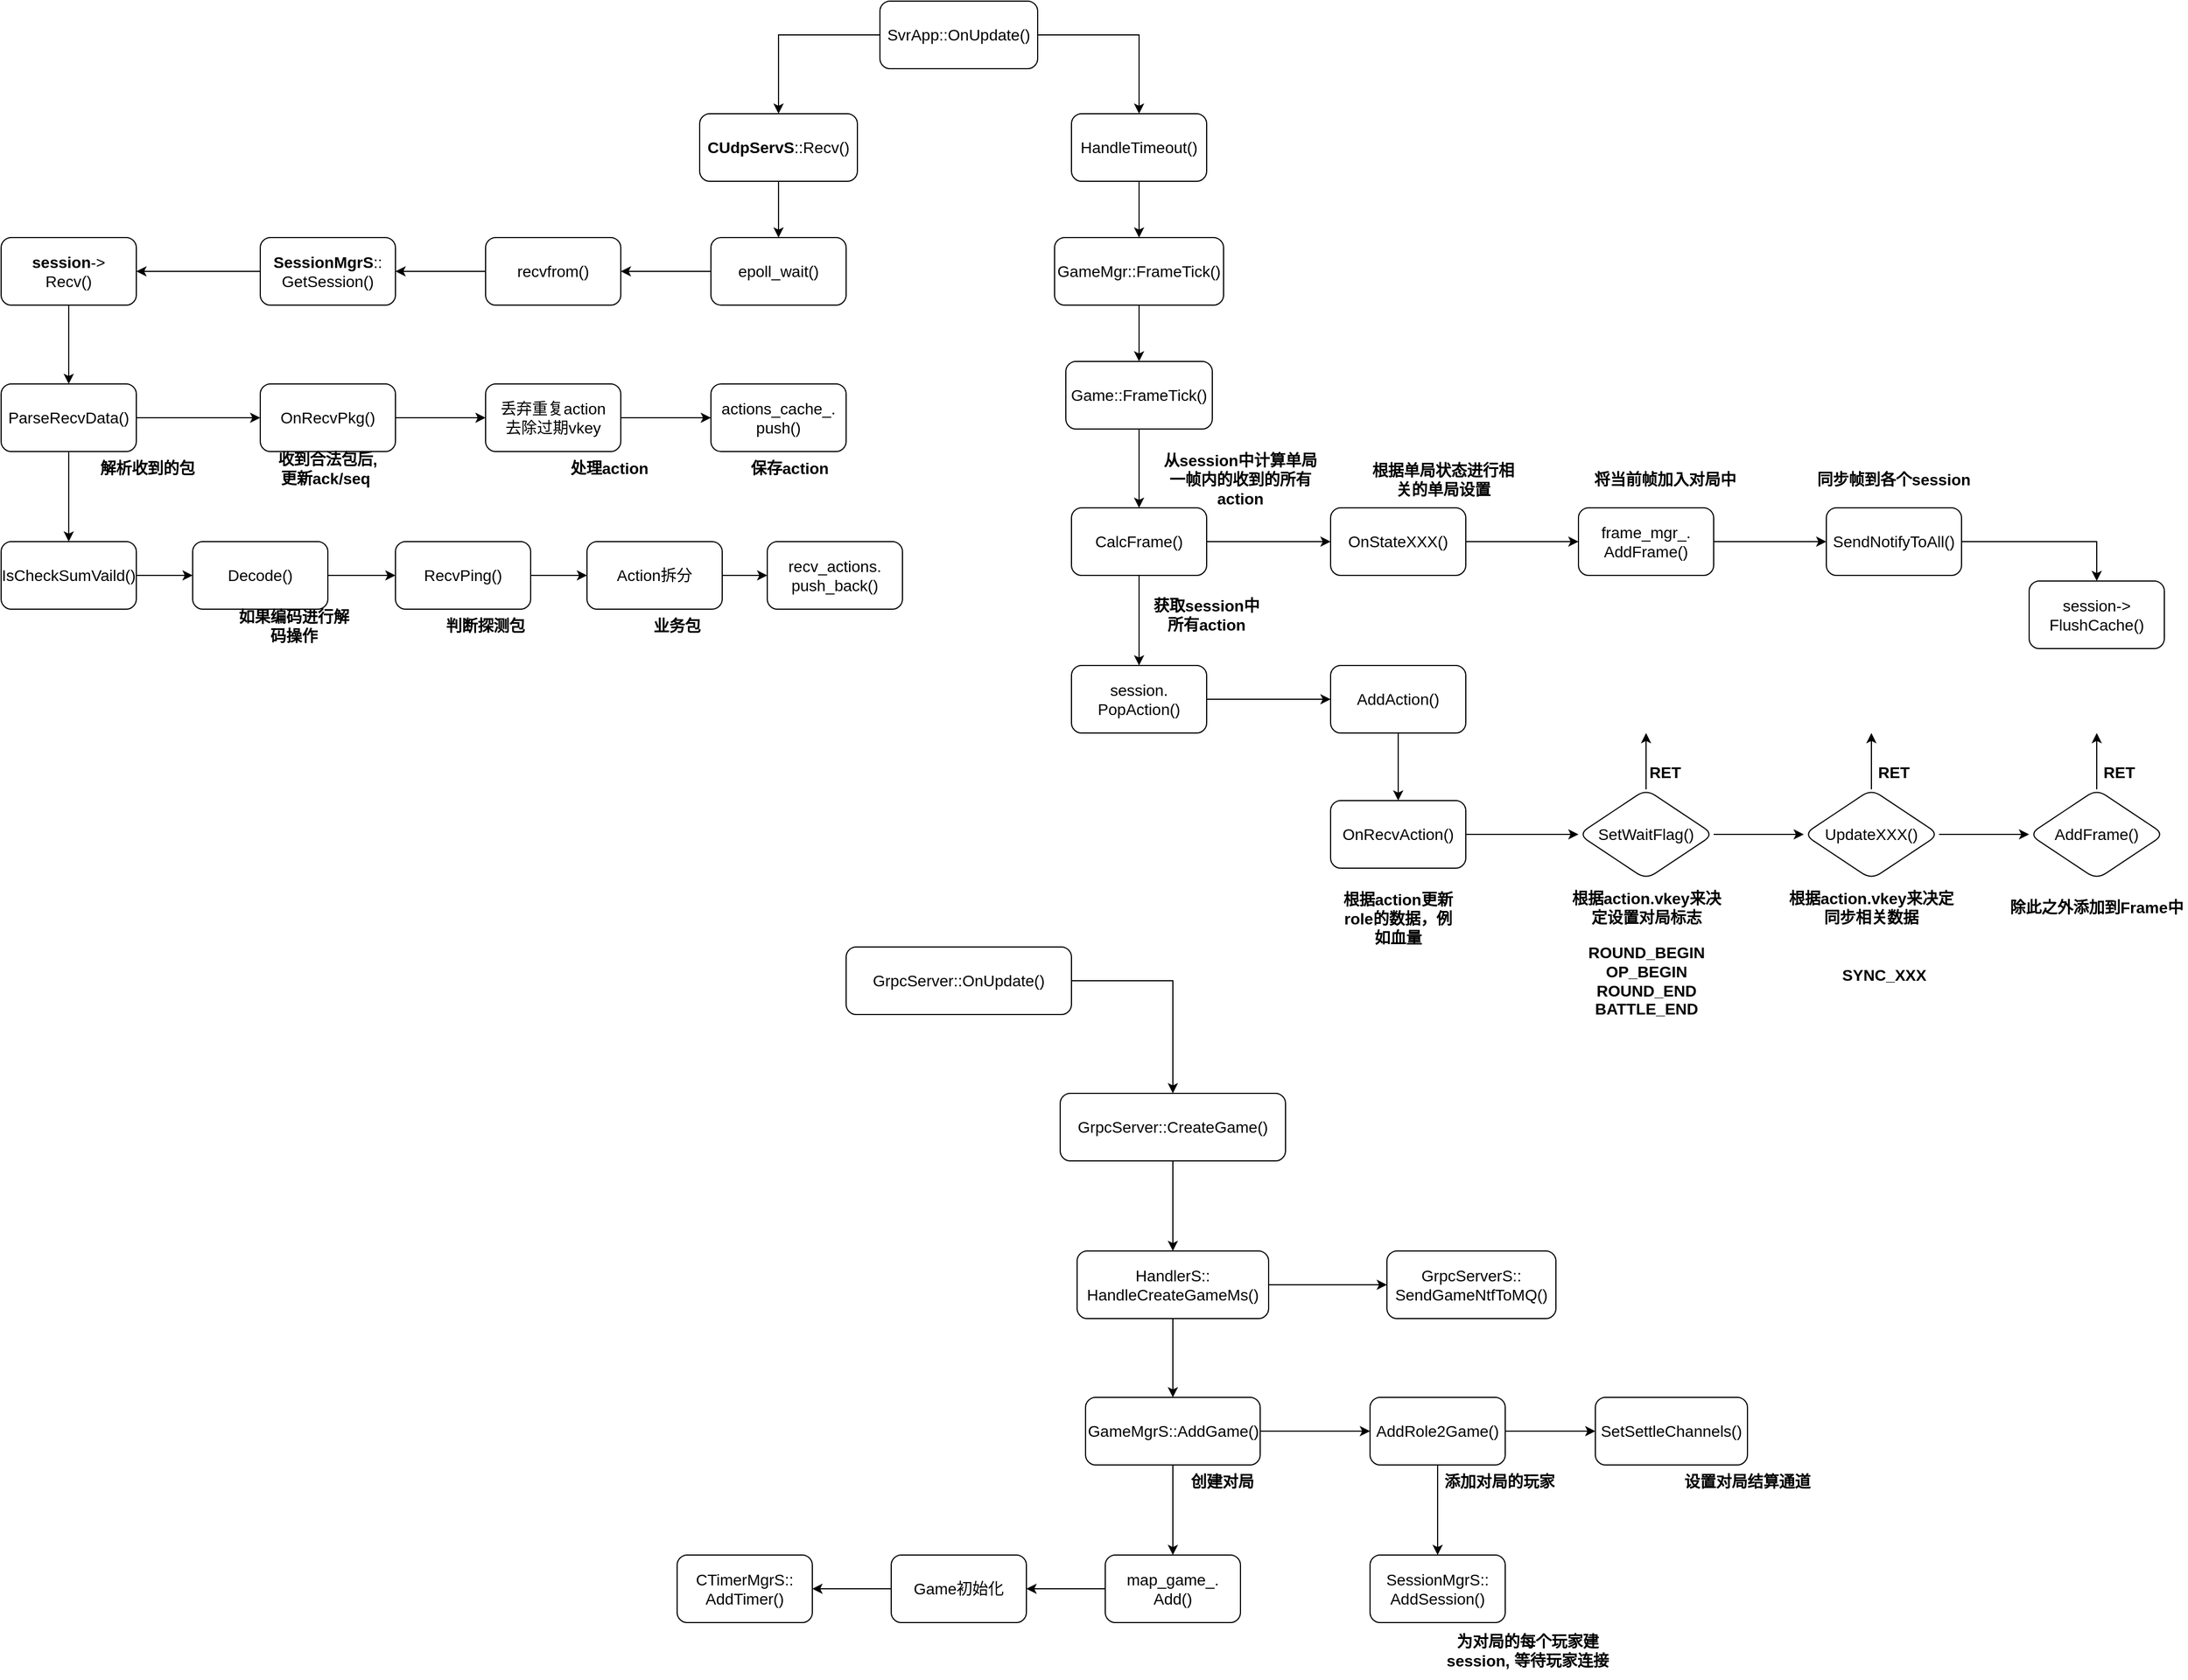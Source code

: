 <mxfile version="13.10.9" type="github">
  <diagram id="Bp6JKUOrYxHD0rqzajSv" name="Page-1">
    <mxGraphModel dx="3269" dy="1156" grid="1" gridSize="10" guides="1" tooltips="1" connect="1" arrows="1" fold="1" page="1" pageScale="1" pageWidth="827" pageHeight="1169" math="0" shadow="0">
      <root>
        <mxCell id="0" />
        <mxCell id="1" parent="0" />
        <mxCell id="sM335oUsd0Nrfm-g1LFZ-3" value="" style="edgeStyle=orthogonalEdgeStyle;rounded=0;orthogonalLoop=1;jettySize=auto;html=1;" edge="1" parent="1" source="sM335oUsd0Nrfm-g1LFZ-1" target="sM335oUsd0Nrfm-g1LFZ-2">
          <mxGeometry relative="1" as="geometry" />
        </mxCell>
        <mxCell id="sM335oUsd0Nrfm-g1LFZ-15" value="" style="edgeStyle=orthogonalEdgeStyle;rounded=0;orthogonalLoop=1;jettySize=auto;html=1;" edge="1" parent="1" source="sM335oUsd0Nrfm-g1LFZ-1" target="sM335oUsd0Nrfm-g1LFZ-14">
          <mxGeometry relative="1" as="geometry" />
        </mxCell>
        <mxCell id="sM335oUsd0Nrfm-g1LFZ-1" value="&lt;font style=&quot;font-size: 14px&quot;&gt;SvrApp::OnUpdate()&lt;/font&gt;" style="rounded=1;whiteSpace=wrap;html=1;" vertex="1" parent="1">
          <mxGeometry x="90" y="380" width="140" height="60" as="geometry" />
        </mxCell>
        <mxCell id="sM335oUsd0Nrfm-g1LFZ-5" value="" style="edgeStyle=orthogonalEdgeStyle;rounded=0;orthogonalLoop=1;jettySize=auto;html=1;" edge="1" parent="1" source="sM335oUsd0Nrfm-g1LFZ-2" target="sM335oUsd0Nrfm-g1LFZ-4">
          <mxGeometry relative="1" as="geometry" />
        </mxCell>
        <mxCell id="sM335oUsd0Nrfm-g1LFZ-2" value="&lt;font style=&quot;font-size: 14px&quot;&gt;HandleTimeout()&lt;/font&gt;" style="whiteSpace=wrap;html=1;rounded=1;" vertex="1" parent="1">
          <mxGeometry x="260" y="480" width="120" height="60" as="geometry" />
        </mxCell>
        <mxCell id="sM335oUsd0Nrfm-g1LFZ-7" value="" style="edgeStyle=orthogonalEdgeStyle;rounded=0;orthogonalLoop=1;jettySize=auto;html=1;" edge="1" parent="1" source="sM335oUsd0Nrfm-g1LFZ-4" target="sM335oUsd0Nrfm-g1LFZ-6">
          <mxGeometry relative="1" as="geometry" />
        </mxCell>
        <mxCell id="sM335oUsd0Nrfm-g1LFZ-4" value="&lt;font style=&quot;font-size: 14px&quot;&gt;GameMgr::FrameTick()&lt;/font&gt;" style="whiteSpace=wrap;html=1;rounded=1;" vertex="1" parent="1">
          <mxGeometry x="245" y="590" width="150" height="60" as="geometry" />
        </mxCell>
        <mxCell id="sM335oUsd0Nrfm-g1LFZ-34" value="" style="edgeStyle=orthogonalEdgeStyle;rounded=0;orthogonalLoop=1;jettySize=auto;html=1;" edge="1" parent="1" source="sM335oUsd0Nrfm-g1LFZ-6" target="sM335oUsd0Nrfm-g1LFZ-8">
          <mxGeometry relative="1" as="geometry" />
        </mxCell>
        <mxCell id="sM335oUsd0Nrfm-g1LFZ-6" value="&lt;font style=&quot;font-size: 14px&quot;&gt;Game::FrameTick()&lt;/font&gt;" style="whiteSpace=wrap;html=1;rounded=1;" vertex="1" parent="1">
          <mxGeometry x="255" y="700" width="130" height="60" as="geometry" />
        </mxCell>
        <mxCell id="sM335oUsd0Nrfm-g1LFZ-10" value="&lt;font style=&quot;font-size: 14px&quot;&gt;从session中计算单局一帧内的收到的所有action&lt;/font&gt;" style="text;html=1;strokeColor=none;fillColor=none;align=center;verticalAlign=middle;whiteSpace=wrap;rounded=0;fontStyle=1" vertex="1" parent="1">
          <mxGeometry x="340" y="790" width="140" height="30" as="geometry" />
        </mxCell>
        <mxCell id="sM335oUsd0Nrfm-g1LFZ-17" value="" style="edgeStyle=orthogonalEdgeStyle;rounded=0;orthogonalLoop=1;jettySize=auto;html=1;" edge="1" parent="1" source="sM335oUsd0Nrfm-g1LFZ-11" target="sM335oUsd0Nrfm-g1LFZ-16">
          <mxGeometry relative="1" as="geometry" />
        </mxCell>
        <mxCell id="sM335oUsd0Nrfm-g1LFZ-11" value="&lt;font style=&quot;font-size: 14px&quot;&gt;OnStateXXX()&lt;/font&gt;" style="whiteSpace=wrap;html=1;rounded=1;" vertex="1" parent="1">
          <mxGeometry x="490" y="830" width="120" height="60" as="geometry" />
        </mxCell>
        <mxCell id="sM335oUsd0Nrfm-g1LFZ-13" value="&lt;span style=&quot;font-size: 14px&quot;&gt;根据单局状态进行相关的单局设置&lt;/span&gt;" style="text;html=1;strokeColor=none;fillColor=none;align=center;verticalAlign=middle;whiteSpace=wrap;rounded=0;fontStyle=1" vertex="1" parent="1">
          <mxGeometry x="520" y="790" width="140" height="30" as="geometry" />
        </mxCell>
        <mxCell id="sM335oUsd0Nrfm-g1LFZ-93" value="" style="edgeStyle=orthogonalEdgeStyle;rounded=0;orthogonalLoop=1;jettySize=auto;html=1;" edge="1" parent="1" source="sM335oUsd0Nrfm-g1LFZ-14" target="sM335oUsd0Nrfm-g1LFZ-92">
          <mxGeometry relative="1" as="geometry" />
        </mxCell>
        <mxCell id="sM335oUsd0Nrfm-g1LFZ-14" value="&lt;font style=&quot;font-size: 14px&quot;&gt;&lt;b&gt;CUdpServS&lt;/b&gt;::Recv()&lt;/font&gt;" style="whiteSpace=wrap;html=1;rounded=1;" vertex="1" parent="1">
          <mxGeometry x="-70" y="480" width="140" height="60" as="geometry" />
        </mxCell>
        <mxCell id="sM335oUsd0Nrfm-g1LFZ-20" value="" style="edgeStyle=orthogonalEdgeStyle;rounded=0;orthogonalLoop=1;jettySize=auto;html=1;" edge="1" parent="1" source="sM335oUsd0Nrfm-g1LFZ-16" target="sM335oUsd0Nrfm-g1LFZ-19">
          <mxGeometry relative="1" as="geometry" />
        </mxCell>
        <mxCell id="sM335oUsd0Nrfm-g1LFZ-18" value="&lt;span style=&quot;font-size: 14px&quot;&gt;将当前帧加入对局中&lt;/span&gt;" style="text;html=1;strokeColor=none;fillColor=none;align=center;verticalAlign=middle;whiteSpace=wrap;rounded=0;fontStyle=1" vertex="1" parent="1">
          <mxGeometry x="717" y="790" width="140" height="30" as="geometry" />
        </mxCell>
        <mxCell id="sM335oUsd0Nrfm-g1LFZ-131" value="" style="edgeStyle=orthogonalEdgeStyle;rounded=0;orthogonalLoop=1;jettySize=auto;html=1;" edge="1" parent="1" source="sM335oUsd0Nrfm-g1LFZ-19" target="sM335oUsd0Nrfm-g1LFZ-130">
          <mxGeometry relative="1" as="geometry" />
        </mxCell>
        <mxCell id="sM335oUsd0Nrfm-g1LFZ-19" value="&lt;font style=&quot;font-size: 14px&quot;&gt;SendNotifyToAll()&lt;/font&gt;" style="whiteSpace=wrap;html=1;rounded=1;" vertex="1" parent="1">
          <mxGeometry x="930" y="830" width="120" height="60" as="geometry" />
        </mxCell>
        <mxCell id="sM335oUsd0Nrfm-g1LFZ-21" value="&lt;span style=&quot;font-size: 14px&quot;&gt;同步帧到各个session&lt;/span&gt;" style="text;html=1;strokeColor=none;fillColor=none;align=center;verticalAlign=middle;whiteSpace=wrap;rounded=0;fontStyle=1" vertex="1" parent="1">
          <mxGeometry x="920" y="790" width="140" height="30" as="geometry" />
        </mxCell>
        <mxCell id="sM335oUsd0Nrfm-g1LFZ-25" value="" style="edgeStyle=orthogonalEdgeStyle;rounded=0;orthogonalLoop=1;jettySize=auto;html=1;" edge="1" parent="1" source="sM335oUsd0Nrfm-g1LFZ-22" target="sM335oUsd0Nrfm-g1LFZ-24">
          <mxGeometry relative="1" as="geometry" />
        </mxCell>
        <mxCell id="sM335oUsd0Nrfm-g1LFZ-22" value="&lt;font style=&quot;font-size: 14px&quot;&gt;session.&lt;br&gt;PopAction()&lt;/font&gt;" style="whiteSpace=wrap;html=1;rounded=1;" vertex="1" parent="1">
          <mxGeometry x="260" y="970" width="120" height="60" as="geometry" />
        </mxCell>
        <mxCell id="sM335oUsd0Nrfm-g1LFZ-33" value="" style="edgeStyle=orthogonalEdgeStyle;rounded=0;orthogonalLoop=1;jettySize=auto;html=1;" edge="1" parent="1" source="sM335oUsd0Nrfm-g1LFZ-24" target="sM335oUsd0Nrfm-g1LFZ-32">
          <mxGeometry relative="1" as="geometry" />
        </mxCell>
        <mxCell id="sM335oUsd0Nrfm-g1LFZ-24" value="&lt;span style=&quot;font-size: 14px&quot;&gt;AddAction()&lt;/span&gt;" style="whiteSpace=wrap;html=1;rounded=1;" vertex="1" parent="1">
          <mxGeometry x="490" y="970" width="120" height="60" as="geometry" />
        </mxCell>
        <mxCell id="sM335oUsd0Nrfm-g1LFZ-16" value="&lt;font style=&quot;font-size: 14px&quot;&gt;frame_mgr_.&lt;br&gt;AddFrame()&lt;/font&gt;" style="whiteSpace=wrap;html=1;rounded=1;" vertex="1" parent="1">
          <mxGeometry x="710" y="830" width="120" height="60" as="geometry" />
        </mxCell>
        <mxCell id="sM335oUsd0Nrfm-g1LFZ-35" value="" style="edgeStyle=orthogonalEdgeStyle;rounded=0;orthogonalLoop=1;jettySize=auto;html=1;" edge="1" parent="1" source="sM335oUsd0Nrfm-g1LFZ-8" target="sM335oUsd0Nrfm-g1LFZ-11">
          <mxGeometry relative="1" as="geometry" />
        </mxCell>
        <mxCell id="sM335oUsd0Nrfm-g1LFZ-36" value="" style="edgeStyle=orthogonalEdgeStyle;rounded=0;orthogonalLoop=1;jettySize=auto;html=1;" edge="1" parent="1" source="sM335oUsd0Nrfm-g1LFZ-8" target="sM335oUsd0Nrfm-g1LFZ-22">
          <mxGeometry relative="1" as="geometry" />
        </mxCell>
        <mxCell id="sM335oUsd0Nrfm-g1LFZ-8" value="&lt;font style=&quot;font-size: 14px&quot;&gt;CalcFrame()&lt;/font&gt;" style="whiteSpace=wrap;html=1;rounded=1;" vertex="1" parent="1">
          <mxGeometry x="260" y="830" width="120" height="60" as="geometry" />
        </mxCell>
        <mxCell id="sM335oUsd0Nrfm-g1LFZ-31" value="&lt;font style=&quot;font-size: 14px&quot;&gt;获取session中所有action&lt;/font&gt;" style="text;html=1;strokeColor=none;fillColor=none;align=center;verticalAlign=middle;whiteSpace=wrap;rounded=0;fontStyle=1" vertex="1" parent="1">
          <mxGeometry x="330" y="910" width="100" height="30" as="geometry" />
        </mxCell>
        <mxCell id="sM335oUsd0Nrfm-g1LFZ-44" value="" style="edgeStyle=orthogonalEdgeStyle;rounded=0;orthogonalLoop=1;jettySize=auto;html=1;" edge="1" parent="1" source="sM335oUsd0Nrfm-g1LFZ-32" target="sM335oUsd0Nrfm-g1LFZ-43">
          <mxGeometry relative="1" as="geometry" />
        </mxCell>
        <mxCell id="sM335oUsd0Nrfm-g1LFZ-32" value="&lt;font style=&quot;font-size: 14px&quot;&gt;OnRecvAction()&lt;/font&gt;" style="whiteSpace=wrap;html=1;rounded=1;" vertex="1" parent="1">
          <mxGeometry x="490" y="1090" width="120" height="60" as="geometry" />
        </mxCell>
        <mxCell id="sM335oUsd0Nrfm-g1LFZ-37" value="&lt;span style=&quot;font-size: 14px&quot;&gt;根据action更新role的数据，例如血量&lt;/span&gt;" style="text;html=1;strokeColor=none;fillColor=none;align=center;verticalAlign=middle;whiteSpace=wrap;rounded=0;fontStyle=1" vertex="1" parent="1">
          <mxGeometry x="500" y="1170" width="100" height="50" as="geometry" />
        </mxCell>
        <mxCell id="sM335oUsd0Nrfm-g1LFZ-54" value="" style="edgeStyle=orthogonalEdgeStyle;rounded=0;orthogonalLoop=1;jettySize=auto;html=1;" edge="1" parent="1" source="sM335oUsd0Nrfm-g1LFZ-43" target="sM335oUsd0Nrfm-g1LFZ-53">
          <mxGeometry relative="1" as="geometry" />
        </mxCell>
        <mxCell id="sM335oUsd0Nrfm-g1LFZ-43" value="&lt;font style=&quot;font-size: 14px&quot;&gt;SetWaitFlag()&lt;/font&gt;" style="rhombus;whiteSpace=wrap;html=1;rounded=1;" vertex="1" parent="1">
          <mxGeometry x="710" y="1080" width="120" height="80" as="geometry" />
        </mxCell>
        <mxCell id="sM335oUsd0Nrfm-g1LFZ-45" value="&lt;span style=&quot;font-size: 14px&quot;&gt;根据action.vkey来决定设置对局标志&lt;/span&gt;" style="text;html=1;strokeColor=none;fillColor=none;align=center;verticalAlign=middle;whiteSpace=wrap;rounded=0;fontStyle=1" vertex="1" parent="1">
          <mxGeometry x="698.5" y="1160" width="143" height="50" as="geometry" />
        </mxCell>
        <mxCell id="sM335oUsd0Nrfm-g1LFZ-50" value="" style="edgeStyle=orthogonalEdgeStyle;rounded=0;orthogonalLoop=1;jettySize=auto;html=1;" edge="1" parent="1" source="sM335oUsd0Nrfm-g1LFZ-43">
          <mxGeometry relative="1" as="geometry">
            <mxPoint x="560" y="1040" as="sourcePoint" />
            <mxPoint x="770" y="1030" as="targetPoint" />
          </mxGeometry>
        </mxCell>
        <mxCell id="sM335oUsd0Nrfm-g1LFZ-59" value="" style="edgeStyle=orthogonalEdgeStyle;rounded=0;orthogonalLoop=1;jettySize=auto;html=1;" edge="1" parent="1" source="sM335oUsd0Nrfm-g1LFZ-53" target="sM335oUsd0Nrfm-g1LFZ-58">
          <mxGeometry relative="1" as="geometry" />
        </mxCell>
        <mxCell id="sM335oUsd0Nrfm-g1LFZ-53" value="&lt;font style=&quot;font-size: 14px&quot;&gt;UpdateXXX()&lt;/font&gt;" style="rhombus;whiteSpace=wrap;html=1;rounded=1;" vertex="1" parent="1">
          <mxGeometry x="910" y="1080" width="120" height="80" as="geometry" />
        </mxCell>
        <mxCell id="sM335oUsd0Nrfm-g1LFZ-55" value="&lt;span style=&quot;font-size: 14px&quot;&gt;除此之外添加到Frame中&lt;/span&gt;" style="text;html=1;strokeColor=none;fillColor=none;align=center;verticalAlign=middle;whiteSpace=wrap;rounded=0;fontStyle=1" vertex="1" parent="1">
          <mxGeometry x="1090" y="1160" width="160" height="50" as="geometry" />
        </mxCell>
        <mxCell id="sM335oUsd0Nrfm-g1LFZ-56" value="&lt;font&gt;&lt;font style=&quot;font-size: 14px&quot;&gt;ROUND_BEGIN&lt;br&gt;OP_BEGIN&lt;br&gt;ROUND_END&lt;br&gt;BATTLE_END&lt;/font&gt;&lt;br&gt;&lt;/font&gt;" style="text;html=1;strokeColor=none;fillColor=none;align=center;verticalAlign=middle;whiteSpace=wrap;rounded=0;fontStyle=1" vertex="1" parent="1">
          <mxGeometry x="698.5" y="1220" width="143" height="60" as="geometry" />
        </mxCell>
        <mxCell id="sM335oUsd0Nrfm-g1LFZ-58" value="&lt;span style=&quot;font-size: 14px&quot;&gt;AddFrame()&lt;/span&gt;" style="rhombus;whiteSpace=wrap;html=1;rounded=1;" vertex="1" parent="1">
          <mxGeometry x="1110" y="1080" width="120" height="80" as="geometry" />
        </mxCell>
        <mxCell id="sM335oUsd0Nrfm-g1LFZ-60" value="&lt;span style=&quot;font-size: 14px&quot;&gt;根据action.vkey来决定&lt;br&gt;同步相关数据&lt;br&gt;&lt;/span&gt;" style="text;html=1;strokeColor=none;fillColor=none;align=center;verticalAlign=middle;whiteSpace=wrap;rounded=0;fontStyle=1" vertex="1" parent="1">
          <mxGeometry x="890" y="1160" width="160" height="50" as="geometry" />
        </mxCell>
        <mxCell id="sM335oUsd0Nrfm-g1LFZ-61" value="&lt;span style=&quot;font-size: 14px&quot;&gt;SYNC_XXX&lt;/span&gt;" style="text;html=1;strokeColor=none;fillColor=none;align=center;verticalAlign=middle;whiteSpace=wrap;rounded=0;fontStyle=1" vertex="1" parent="1">
          <mxGeometry x="910" y="1220" width="143" height="50" as="geometry" />
        </mxCell>
        <mxCell id="sM335oUsd0Nrfm-g1LFZ-62" value="" style="edgeStyle=orthogonalEdgeStyle;rounded=0;orthogonalLoop=1;jettySize=auto;html=1;exitX=0.5;exitY=0;exitDx=0;exitDy=0;" edge="1" parent="1" source="sM335oUsd0Nrfm-g1LFZ-53">
          <mxGeometry relative="1" as="geometry">
            <mxPoint x="780" y="1090" as="sourcePoint" />
            <mxPoint x="970" y="1030" as="targetPoint" />
          </mxGeometry>
        </mxCell>
        <mxCell id="sM335oUsd0Nrfm-g1LFZ-63" value="" style="endArrow=classic;html=1;exitX=0.5;exitY=0;exitDx=0;exitDy=0;" edge="1" parent="1" source="sM335oUsd0Nrfm-g1LFZ-58">
          <mxGeometry width="50" height="50" relative="1" as="geometry">
            <mxPoint x="1150" y="1030" as="sourcePoint" />
            <mxPoint x="1170" y="1030" as="targetPoint" />
          </mxGeometry>
        </mxCell>
        <mxCell id="sM335oUsd0Nrfm-g1LFZ-64" value="&lt;span style=&quot;font-size: 14px&quot;&gt;RET&lt;/span&gt;" style="text;html=1;strokeColor=none;fillColor=none;align=center;verticalAlign=middle;whiteSpace=wrap;rounded=0;fontStyle=1" vertex="1" parent="1">
          <mxGeometry x="767" y="1050" width="40" height="30" as="geometry" />
        </mxCell>
        <mxCell id="sM335oUsd0Nrfm-g1LFZ-65" value="&lt;span style=&quot;font-size: 14px&quot;&gt;RET&lt;/span&gt;" style="text;html=1;strokeColor=none;fillColor=none;align=center;verticalAlign=middle;whiteSpace=wrap;rounded=0;fontStyle=1" vertex="1" parent="1">
          <mxGeometry x="970" y="1050" width="40" height="30" as="geometry" />
        </mxCell>
        <mxCell id="sM335oUsd0Nrfm-g1LFZ-66" value="&lt;span style=&quot;font-size: 14px&quot;&gt;RET&lt;/span&gt;" style="text;html=1;strokeColor=none;fillColor=none;align=center;verticalAlign=middle;whiteSpace=wrap;rounded=0;fontStyle=1" vertex="1" parent="1">
          <mxGeometry x="1170" y="1050" width="40" height="30" as="geometry" />
        </mxCell>
        <mxCell id="sM335oUsd0Nrfm-g1LFZ-69" value="" style="edgeStyle=orthogonalEdgeStyle;rounded=0;orthogonalLoop=1;jettySize=auto;html=1;exitX=1;exitY=0.5;exitDx=0;exitDy=0;" edge="1" parent="1" source="sM335oUsd0Nrfm-g1LFZ-67" target="sM335oUsd0Nrfm-g1LFZ-68">
          <mxGeometry relative="1" as="geometry" />
        </mxCell>
        <mxCell id="sM335oUsd0Nrfm-g1LFZ-67" value="&lt;font style=&quot;font-size: 14px&quot;&gt;GrpcServer::OnUpdate()&lt;/font&gt;" style="rounded=1;whiteSpace=wrap;html=1;" vertex="1" parent="1">
          <mxGeometry x="60" y="1220" width="200" height="60" as="geometry" />
        </mxCell>
        <mxCell id="sM335oUsd0Nrfm-g1LFZ-71" value="" style="edgeStyle=orthogonalEdgeStyle;rounded=0;orthogonalLoop=1;jettySize=auto;html=1;" edge="1" parent="1" source="sM335oUsd0Nrfm-g1LFZ-68" target="sM335oUsd0Nrfm-g1LFZ-70">
          <mxGeometry relative="1" as="geometry" />
        </mxCell>
        <mxCell id="sM335oUsd0Nrfm-g1LFZ-68" value="&lt;font style=&quot;font-size: 14px&quot;&gt;GrpcServer::CreateGame()&lt;/font&gt;" style="rounded=1;whiteSpace=wrap;html=1;" vertex="1" parent="1">
          <mxGeometry x="250" y="1350" width="200" height="60" as="geometry" />
        </mxCell>
        <mxCell id="sM335oUsd0Nrfm-g1LFZ-73" value="" style="edgeStyle=orthogonalEdgeStyle;rounded=0;orthogonalLoop=1;jettySize=auto;html=1;" edge="1" parent="1" source="sM335oUsd0Nrfm-g1LFZ-70" target="sM335oUsd0Nrfm-g1LFZ-72">
          <mxGeometry relative="1" as="geometry" />
        </mxCell>
        <mxCell id="sM335oUsd0Nrfm-g1LFZ-85" value="" style="edgeStyle=orthogonalEdgeStyle;rounded=0;orthogonalLoop=1;jettySize=auto;html=1;" edge="1" parent="1" source="sM335oUsd0Nrfm-g1LFZ-70" target="sM335oUsd0Nrfm-g1LFZ-84">
          <mxGeometry relative="1" as="geometry" />
        </mxCell>
        <mxCell id="sM335oUsd0Nrfm-g1LFZ-70" value="&lt;font style=&quot;font-size: 14px&quot;&gt;HandlerS::&lt;br&gt;HandleCreateGameMs()&lt;/font&gt;" style="whiteSpace=wrap;html=1;rounded=1;" vertex="1" parent="1">
          <mxGeometry x="265" y="1490" width="170" height="60" as="geometry" />
        </mxCell>
        <mxCell id="sM335oUsd0Nrfm-g1LFZ-75" value="" style="edgeStyle=orthogonalEdgeStyle;rounded=0;orthogonalLoop=1;jettySize=auto;html=1;" edge="1" parent="1" source="sM335oUsd0Nrfm-g1LFZ-72" target="sM335oUsd0Nrfm-g1LFZ-74">
          <mxGeometry relative="1" as="geometry" />
        </mxCell>
        <mxCell id="sM335oUsd0Nrfm-g1LFZ-81" value="" style="edgeStyle=orthogonalEdgeStyle;rounded=0;orthogonalLoop=1;jettySize=auto;html=1;" edge="1" parent="1" source="sM335oUsd0Nrfm-g1LFZ-72" target="sM335oUsd0Nrfm-g1LFZ-80">
          <mxGeometry relative="1" as="geometry" />
        </mxCell>
        <mxCell id="sM335oUsd0Nrfm-g1LFZ-72" value="&lt;font style=&quot;font-size: 14px&quot;&gt;GameMgrS::AddGame()&lt;/font&gt;" style="whiteSpace=wrap;html=1;rounded=1;" vertex="1" parent="1">
          <mxGeometry x="272.5" y="1620" width="155" height="60" as="geometry" />
        </mxCell>
        <mxCell id="sM335oUsd0Nrfm-g1LFZ-77" value="" style="edgeStyle=orthogonalEdgeStyle;rounded=0;orthogonalLoop=1;jettySize=auto;html=1;" edge="1" parent="1" source="sM335oUsd0Nrfm-g1LFZ-74" target="sM335oUsd0Nrfm-g1LFZ-76">
          <mxGeometry relative="1" as="geometry" />
        </mxCell>
        <mxCell id="sM335oUsd0Nrfm-g1LFZ-74" value="&lt;font&gt;&lt;span style=&quot;font-size: 14px&quot;&gt;map_game_.&lt;/span&gt;&lt;br&gt;&lt;span style=&quot;font-size: 14px&quot;&gt;Add()&lt;/span&gt;&lt;/font&gt;" style="whiteSpace=wrap;html=1;rounded=1;" vertex="1" parent="1">
          <mxGeometry x="290" y="1760" width="120" height="60" as="geometry" />
        </mxCell>
        <mxCell id="sM335oUsd0Nrfm-g1LFZ-79" value="" style="edgeStyle=orthogonalEdgeStyle;rounded=0;orthogonalLoop=1;jettySize=auto;html=1;" edge="1" parent="1" source="sM335oUsd0Nrfm-g1LFZ-76" target="sM335oUsd0Nrfm-g1LFZ-78">
          <mxGeometry relative="1" as="geometry" />
        </mxCell>
        <mxCell id="sM335oUsd0Nrfm-g1LFZ-76" value="&lt;font style=&quot;font-size: 14px&quot;&gt;Game初始化&lt;/font&gt;" style="whiteSpace=wrap;html=1;rounded=1;" vertex="1" parent="1">
          <mxGeometry x="100" y="1760" width="120" height="60" as="geometry" />
        </mxCell>
        <mxCell id="sM335oUsd0Nrfm-g1LFZ-78" value="&lt;font style=&quot;font-size: 14px&quot;&gt;CTimerMgrS::&lt;br&gt;AddTimer()&lt;/font&gt;" style="whiteSpace=wrap;html=1;rounded=1;" vertex="1" parent="1">
          <mxGeometry x="-90" y="1760" width="120" height="60" as="geometry" />
        </mxCell>
        <mxCell id="sM335oUsd0Nrfm-g1LFZ-83" value="" style="edgeStyle=orthogonalEdgeStyle;rounded=0;orthogonalLoop=1;jettySize=auto;html=1;" edge="1" parent="1" source="sM335oUsd0Nrfm-g1LFZ-80" target="sM335oUsd0Nrfm-g1LFZ-82">
          <mxGeometry relative="1" as="geometry" />
        </mxCell>
        <mxCell id="sM335oUsd0Nrfm-g1LFZ-87" value="" style="edgeStyle=orthogonalEdgeStyle;rounded=0;orthogonalLoop=1;jettySize=auto;html=1;" edge="1" parent="1" source="sM335oUsd0Nrfm-g1LFZ-80" target="sM335oUsd0Nrfm-g1LFZ-86">
          <mxGeometry relative="1" as="geometry" />
        </mxCell>
        <mxCell id="sM335oUsd0Nrfm-g1LFZ-80" value="&lt;font style=&quot;font-size: 14px&quot;&gt;AddRole2Game()&lt;/font&gt;" style="whiteSpace=wrap;html=1;rounded=1;" vertex="1" parent="1">
          <mxGeometry x="525" y="1620" width="120" height="60" as="geometry" />
        </mxCell>
        <mxCell id="sM335oUsd0Nrfm-g1LFZ-82" value="&lt;font style=&quot;font-size: 14px&quot;&gt;SetSettleChannels()&lt;/font&gt;" style="whiteSpace=wrap;html=1;rounded=1;" vertex="1" parent="1">
          <mxGeometry x="725" y="1620" width="135" height="60" as="geometry" />
        </mxCell>
        <mxCell id="sM335oUsd0Nrfm-g1LFZ-84" value="&lt;font style=&quot;font-size: 14px&quot;&gt;GrpcServerS::&lt;br&gt;SendGameNtfToMQ()&lt;/font&gt;" style="whiteSpace=wrap;html=1;rounded=1;" vertex="1" parent="1">
          <mxGeometry x="540" y="1490" width="150" height="60" as="geometry" />
        </mxCell>
        <mxCell id="sM335oUsd0Nrfm-g1LFZ-86" value="&lt;font style=&quot;font-size: 14px&quot;&gt;SessionMgrS::&lt;br&gt;AddSession()&lt;/font&gt;" style="whiteSpace=wrap;html=1;rounded=1;" vertex="1" parent="1">
          <mxGeometry x="525" y="1760" width="120" height="60" as="geometry" />
        </mxCell>
        <mxCell id="sM335oUsd0Nrfm-g1LFZ-88" value="&lt;span style=&quot;font-size: 14px&quot;&gt;添加对局的玩家&lt;/span&gt;" style="text;html=1;strokeColor=none;fillColor=none;align=center;verticalAlign=middle;whiteSpace=wrap;rounded=0;fontStyle=1" vertex="1" parent="1">
          <mxGeometry x="590" y="1670" width="100" height="50" as="geometry" />
        </mxCell>
        <mxCell id="sM335oUsd0Nrfm-g1LFZ-89" value="&lt;span style=&quot;font-size: 14px&quot;&gt;创建对局&lt;/span&gt;" style="text;html=1;strokeColor=none;fillColor=none;align=center;verticalAlign=middle;whiteSpace=wrap;rounded=0;fontStyle=1" vertex="1" parent="1">
          <mxGeometry x="344" y="1670" width="100" height="50" as="geometry" />
        </mxCell>
        <mxCell id="sM335oUsd0Nrfm-g1LFZ-90" value="&lt;span style=&quot;font-size: 14px&quot;&gt;设置对局结算通道&lt;/span&gt;" style="text;html=1;strokeColor=none;fillColor=none;align=center;verticalAlign=middle;whiteSpace=wrap;rounded=0;fontStyle=1" vertex="1" parent="1">
          <mxGeometry x="800" y="1670" width="120" height="50" as="geometry" />
        </mxCell>
        <mxCell id="sM335oUsd0Nrfm-g1LFZ-91" value="&lt;span style=&quot;font-size: 14px&quot;&gt;为对局的每个玩家&lt;/span&gt;&lt;span style=&quot;font-size: 14px&quot;&gt;建session, 等待玩家连接&lt;/span&gt;" style="text;html=1;strokeColor=none;fillColor=none;align=center;verticalAlign=middle;whiteSpace=wrap;rounded=0;fontStyle=1" vertex="1" parent="1">
          <mxGeometry x="590" y="1820" width="150" height="50" as="geometry" />
        </mxCell>
        <mxCell id="sM335oUsd0Nrfm-g1LFZ-95" value="" style="edgeStyle=orthogonalEdgeStyle;rounded=0;orthogonalLoop=1;jettySize=auto;html=1;" edge="1" parent="1" source="sM335oUsd0Nrfm-g1LFZ-92" target="sM335oUsd0Nrfm-g1LFZ-94">
          <mxGeometry relative="1" as="geometry" />
        </mxCell>
        <mxCell id="sM335oUsd0Nrfm-g1LFZ-92" value="&lt;font style=&quot;font-size: 14px&quot;&gt;epoll_wait()&lt;/font&gt;" style="whiteSpace=wrap;html=1;rounded=1;" vertex="1" parent="1">
          <mxGeometry x="-60" y="590" width="120" height="60" as="geometry" />
        </mxCell>
        <mxCell id="sM335oUsd0Nrfm-g1LFZ-97" value="" style="edgeStyle=orthogonalEdgeStyle;rounded=0;orthogonalLoop=1;jettySize=auto;html=1;" edge="1" parent="1" source="sM335oUsd0Nrfm-g1LFZ-94" target="sM335oUsd0Nrfm-g1LFZ-96">
          <mxGeometry relative="1" as="geometry" />
        </mxCell>
        <mxCell id="sM335oUsd0Nrfm-g1LFZ-94" value="&lt;font style=&quot;font-size: 14px&quot;&gt;recvfrom()&lt;/font&gt;" style="whiteSpace=wrap;html=1;rounded=1;" vertex="1" parent="1">
          <mxGeometry x="-260" y="590" width="120" height="60" as="geometry" />
        </mxCell>
        <mxCell id="sM335oUsd0Nrfm-g1LFZ-99" value="" style="edgeStyle=orthogonalEdgeStyle;rounded=0;orthogonalLoop=1;jettySize=auto;html=1;" edge="1" parent="1" source="sM335oUsd0Nrfm-g1LFZ-96" target="sM335oUsd0Nrfm-g1LFZ-98">
          <mxGeometry relative="1" as="geometry" />
        </mxCell>
        <mxCell id="sM335oUsd0Nrfm-g1LFZ-96" value="&lt;font style=&quot;font-size: 14px&quot;&gt;&lt;b&gt;SessionMgrS&lt;/b&gt;::&lt;br&gt;GetSession()&lt;/font&gt;" style="whiteSpace=wrap;html=1;rounded=1;" vertex="1" parent="1">
          <mxGeometry x="-460" y="590" width="120" height="60" as="geometry" />
        </mxCell>
        <mxCell id="sM335oUsd0Nrfm-g1LFZ-101" value="" style="edgeStyle=orthogonalEdgeStyle;rounded=0;orthogonalLoop=1;jettySize=auto;html=1;" edge="1" parent="1" source="sM335oUsd0Nrfm-g1LFZ-98" target="sM335oUsd0Nrfm-g1LFZ-100">
          <mxGeometry relative="1" as="geometry" />
        </mxCell>
        <mxCell id="sM335oUsd0Nrfm-g1LFZ-98" value="&lt;font style=&quot;font-size: 14px&quot;&gt;&lt;b&gt;session&lt;/b&gt;-&amp;gt;&lt;br&gt;Recv()&lt;/font&gt;" style="whiteSpace=wrap;html=1;rounded=1;" vertex="1" parent="1">
          <mxGeometry x="-690" y="590" width="120" height="60" as="geometry" />
        </mxCell>
        <mxCell id="sM335oUsd0Nrfm-g1LFZ-104" value="" style="edgeStyle=orthogonalEdgeStyle;rounded=0;orthogonalLoop=1;jettySize=auto;html=1;" edge="1" parent="1" source="sM335oUsd0Nrfm-g1LFZ-100" target="sM335oUsd0Nrfm-g1LFZ-103">
          <mxGeometry relative="1" as="geometry" />
        </mxCell>
        <mxCell id="sM335oUsd0Nrfm-g1LFZ-116" value="" style="edgeStyle=orthogonalEdgeStyle;rounded=0;orthogonalLoop=1;jettySize=auto;html=1;" edge="1" parent="1" source="sM335oUsd0Nrfm-g1LFZ-100" target="sM335oUsd0Nrfm-g1LFZ-115">
          <mxGeometry relative="1" as="geometry" />
        </mxCell>
        <mxCell id="sM335oUsd0Nrfm-g1LFZ-100" value="&lt;font style=&quot;font-size: 14px&quot;&gt;ParseRecvData()&lt;/font&gt;" style="whiteSpace=wrap;html=1;rounded=1;" vertex="1" parent="1">
          <mxGeometry x="-690" y="720" width="120" height="60" as="geometry" />
        </mxCell>
        <mxCell id="sM335oUsd0Nrfm-g1LFZ-102" value="&lt;font style=&quot;font-size: 14px&quot;&gt;解析收到的包&lt;/font&gt;" style="text;html=1;strokeColor=none;fillColor=none;align=center;verticalAlign=middle;whiteSpace=wrap;rounded=0;fontStyle=1" vertex="1" parent="1">
          <mxGeometry x="-610" y="780" width="100" height="30" as="geometry" />
        </mxCell>
        <mxCell id="sM335oUsd0Nrfm-g1LFZ-103" value="&lt;font style=&quot;font-size: 14px&quot;&gt;OnRecvPkg()&lt;/font&gt;" style="whiteSpace=wrap;html=1;rounded=1;" vertex="1" parent="1">
          <mxGeometry x="-460" y="720" width="120" height="60" as="geometry" />
        </mxCell>
        <mxCell id="sM335oUsd0Nrfm-g1LFZ-105" value="&lt;font style=&quot;font-size: 14px&quot;&gt;收到合法包后, 更新ack/seq&amp;nbsp;&lt;/font&gt;" style="text;html=1;strokeColor=none;fillColor=none;align=center;verticalAlign=middle;whiteSpace=wrap;rounded=0;fontStyle=1" vertex="1" parent="1">
          <mxGeometry x="-450" y="780" width="100" height="30" as="geometry" />
        </mxCell>
        <mxCell id="sM335oUsd0Nrfm-g1LFZ-110" value="" style="edgeStyle=orthogonalEdgeStyle;rounded=0;orthogonalLoop=1;jettySize=auto;html=1;" edge="1" parent="1" source="sM335oUsd0Nrfm-g1LFZ-103" target="sM335oUsd0Nrfm-g1LFZ-109">
          <mxGeometry relative="1" as="geometry">
            <mxPoint x="-210.0" y="750" as="sourcePoint" />
          </mxGeometry>
        </mxCell>
        <mxCell id="sM335oUsd0Nrfm-g1LFZ-112" value="" style="edgeStyle=orthogonalEdgeStyle;rounded=0;orthogonalLoop=1;jettySize=auto;html=1;" edge="1" parent="1" source="sM335oUsd0Nrfm-g1LFZ-109" target="sM335oUsd0Nrfm-g1LFZ-111">
          <mxGeometry relative="1" as="geometry" />
        </mxCell>
        <mxCell id="sM335oUsd0Nrfm-g1LFZ-109" value="&lt;font style=&quot;font-size: 14px&quot;&gt;丢弃重复action&lt;br&gt;去除过期vkey&lt;/font&gt;" style="whiteSpace=wrap;html=1;rounded=1;" vertex="1" parent="1">
          <mxGeometry x="-260" y="720" width="120" height="60" as="geometry" />
        </mxCell>
        <mxCell id="sM335oUsd0Nrfm-g1LFZ-111" value="&lt;span style=&quot;font-size: 14px&quot;&gt;actions_cache_.&lt;/span&gt;&lt;br style=&quot;font-size: 14px&quot;&gt;&lt;span style=&quot;font-size: 14px&quot;&gt;push()&lt;/span&gt;" style="whiteSpace=wrap;html=1;rounded=1;" vertex="1" parent="1">
          <mxGeometry x="-60" y="720" width="120" height="60" as="geometry" />
        </mxCell>
        <mxCell id="sM335oUsd0Nrfm-g1LFZ-113" value="&lt;font style=&quot;font-size: 14px&quot;&gt;处理action&lt;/font&gt;" style="text;html=1;strokeColor=none;fillColor=none;align=center;verticalAlign=middle;whiteSpace=wrap;rounded=0;fontStyle=1" vertex="1" parent="1">
          <mxGeometry x="-200" y="780" width="100" height="30" as="geometry" />
        </mxCell>
        <mxCell id="sM335oUsd0Nrfm-g1LFZ-114" value="&lt;font style=&quot;font-size: 14px&quot;&gt;保存action&lt;/font&gt;" style="text;html=1;strokeColor=none;fillColor=none;align=center;verticalAlign=middle;whiteSpace=wrap;rounded=0;fontStyle=1" vertex="1" parent="1">
          <mxGeometry x="-40" y="780" width="100" height="30" as="geometry" />
        </mxCell>
        <mxCell id="sM335oUsd0Nrfm-g1LFZ-118" value="" style="edgeStyle=orthogonalEdgeStyle;rounded=0;orthogonalLoop=1;jettySize=auto;html=1;" edge="1" parent="1" source="sM335oUsd0Nrfm-g1LFZ-115" target="sM335oUsd0Nrfm-g1LFZ-117">
          <mxGeometry relative="1" as="geometry" />
        </mxCell>
        <mxCell id="sM335oUsd0Nrfm-g1LFZ-115" value="&lt;font style=&quot;font-size: 14px&quot;&gt;IsCheckSumVaild()&lt;/font&gt;" style="whiteSpace=wrap;html=1;rounded=1;" vertex="1" parent="1">
          <mxGeometry x="-690" y="860" width="120" height="60" as="geometry" />
        </mxCell>
        <mxCell id="sM335oUsd0Nrfm-g1LFZ-120" value="" style="edgeStyle=orthogonalEdgeStyle;rounded=0;orthogonalLoop=1;jettySize=auto;html=1;" edge="1" parent="1" source="sM335oUsd0Nrfm-g1LFZ-117" target="sM335oUsd0Nrfm-g1LFZ-119">
          <mxGeometry relative="1" as="geometry" />
        </mxCell>
        <mxCell id="sM335oUsd0Nrfm-g1LFZ-117" value="&lt;font style=&quot;font-size: 14px&quot;&gt;Decode()&lt;/font&gt;" style="whiteSpace=wrap;html=1;rounded=1;" vertex="1" parent="1">
          <mxGeometry x="-520" y="860" width="120" height="60" as="geometry" />
        </mxCell>
        <mxCell id="sM335oUsd0Nrfm-g1LFZ-122" value="" style="edgeStyle=orthogonalEdgeStyle;rounded=0;orthogonalLoop=1;jettySize=auto;html=1;" edge="1" parent="1" source="sM335oUsd0Nrfm-g1LFZ-119" target="sM335oUsd0Nrfm-g1LFZ-121">
          <mxGeometry relative="1" as="geometry" />
        </mxCell>
        <mxCell id="sM335oUsd0Nrfm-g1LFZ-119" value="&lt;font style=&quot;font-size: 14px&quot;&gt;RecvPing()&lt;/font&gt;" style="whiteSpace=wrap;html=1;rounded=1;" vertex="1" parent="1">
          <mxGeometry x="-340" y="860" width="120" height="60" as="geometry" />
        </mxCell>
        <mxCell id="sM335oUsd0Nrfm-g1LFZ-124" value="" style="edgeStyle=orthogonalEdgeStyle;rounded=0;orthogonalLoop=1;jettySize=auto;html=1;" edge="1" parent="1" source="sM335oUsd0Nrfm-g1LFZ-121" target="sM335oUsd0Nrfm-g1LFZ-123">
          <mxGeometry relative="1" as="geometry" />
        </mxCell>
        <mxCell id="sM335oUsd0Nrfm-g1LFZ-121" value="&lt;font style=&quot;font-size: 14px&quot;&gt;Action拆分&lt;/font&gt;" style="whiteSpace=wrap;html=1;rounded=1;" vertex="1" parent="1">
          <mxGeometry x="-170" y="860" width="120" height="60" as="geometry" />
        </mxCell>
        <mxCell id="sM335oUsd0Nrfm-g1LFZ-123" value="&lt;font style=&quot;font-size: 14px&quot;&gt;recv_actions.&lt;br&gt;push_back()&lt;/font&gt;" style="whiteSpace=wrap;html=1;rounded=1;" vertex="1" parent="1">
          <mxGeometry x="-10" y="860" width="120" height="60" as="geometry" />
        </mxCell>
        <mxCell id="sM335oUsd0Nrfm-g1LFZ-125" value="&lt;span style=&quot;font-size: 14px&quot;&gt;如果编码进行解码操作&lt;/span&gt;" style="text;html=1;strokeColor=none;fillColor=none;align=center;verticalAlign=middle;whiteSpace=wrap;rounded=0;fontStyle=1" vertex="1" parent="1">
          <mxGeometry x="-480" y="920" width="100" height="30" as="geometry" />
        </mxCell>
        <mxCell id="sM335oUsd0Nrfm-g1LFZ-126" value="&lt;span style=&quot;font-size: 14px&quot;&gt;判断探测包&lt;/span&gt;" style="text;html=1;strokeColor=none;fillColor=none;align=center;verticalAlign=middle;whiteSpace=wrap;rounded=0;fontStyle=1" vertex="1" parent="1">
          <mxGeometry x="-310" y="920" width="100" height="30" as="geometry" />
        </mxCell>
        <mxCell id="sM335oUsd0Nrfm-g1LFZ-127" value="&lt;span style=&quot;font-size: 14px&quot;&gt;业务包&lt;/span&gt;" style="text;html=1;strokeColor=none;fillColor=none;align=center;verticalAlign=middle;whiteSpace=wrap;rounded=0;fontStyle=1" vertex="1" parent="1">
          <mxGeometry x="-140" y="920" width="100" height="30" as="geometry" />
        </mxCell>
        <mxCell id="sM335oUsd0Nrfm-g1LFZ-130" value="&lt;font style=&quot;font-size: 14px&quot;&gt;session-&amp;gt;&lt;br&gt;FlushCache()&lt;/font&gt;" style="whiteSpace=wrap;html=1;rounded=1;" vertex="1" parent="1">
          <mxGeometry x="1110" y="895" width="120" height="60" as="geometry" />
        </mxCell>
      </root>
    </mxGraphModel>
  </diagram>
</mxfile>
